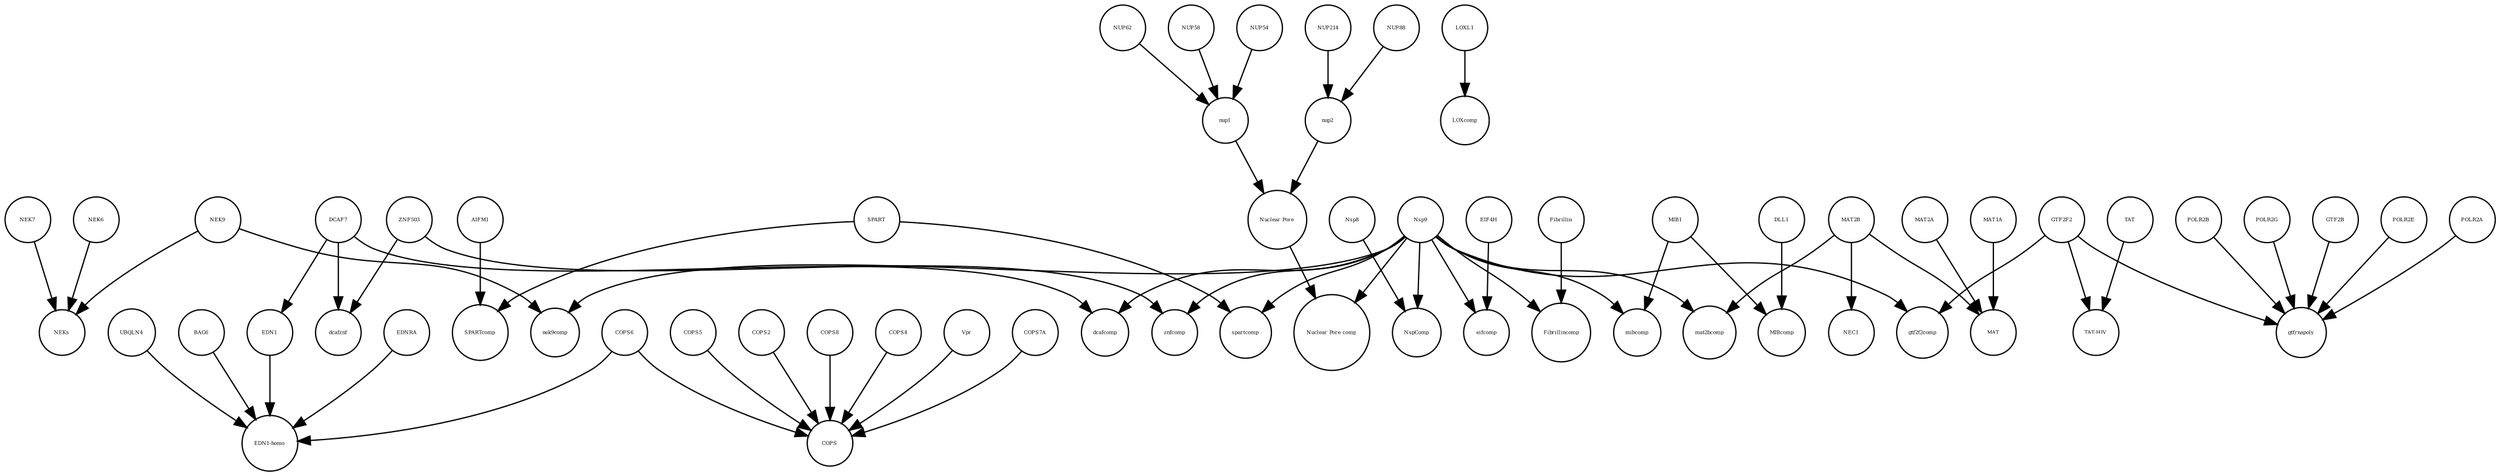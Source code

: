 strict digraph  {
NUP58 [annotation=urn_miriam_uniprot_Q9BVL2, bipartite=0, cls=macromolecule, fontsize=4, label=NUP58, shape=circle];
DCAF7 [annotation="urn_miriam_uniprot_P61962|urn_miriam_pubmed_16887337|urn_miriam_pubmed_16949367", bipartite=0, cls=macromolecule, fontsize=4, label=DCAF7, shape=circle];
EDN1 [annotation=urn_miriam_uniprot_P05305, bipartite=0, cls=macromolecule, fontsize=4, label=EDN1, shape=circle];
nek9comp [annotation="", bipartite=0, cls=complex, fontsize=4, label=nek9comp, shape=circle];
NUP54 [annotation=urn_miriam_uniprot_Q7Z3B4, bipartite=0, cls=macromolecule, fontsize=4, label=NUP54, shape=circle];
dcafcomp [annotation="", bipartite=0, cls=complex, fontsize=4, label=dcafcomp, shape=circle];
nup1 [annotation="", bipartite=0, cls=complex, fontsize=4, label=nup1, shape=circle];
spartcomp [annotation="", bipartite=0, cls=complex, fontsize=4, label=spartcomp, shape=circle];
Nsp9 [annotation="urn_miriam_uniprot_P0DTD1|urn_miriam_ncbiprotein_YP_009725305", bipartite=0, cls=macromolecule, fontsize=4, label=Nsp9, shape=circle];
mibcomp [annotation="", bipartite=0, cls=complex, fontsize=4, label=mibcomp, shape=circle];
NUP62 [annotation=urn_miriam_uniprot_P37198, bipartite=0, cls=macromolecule, fontsize=4, label=NUP62, shape=circle];
POLR2A [annotation=urn_miriam_uniprot_P30876, bipartite=0, cls=macromolecule, fontsize=4, label=POLR2A, shape=circle];
COPS [annotation="", bipartite=0, cls=complex, fontsize=4, label=COPS, shape=circle];
COPS5 [annotation="", bipartite=0, cls=macromolecule, fontsize=4, label=COPS5, shape=circle];
COPS2 [annotation="", bipartite=0, cls=macromolecule, fontsize=4, label=COPS2, shape=circle];
MIB1 [annotation="urn_miriam_uniprot_Q86YT6|urn_miriam_pubmed_24185901", bipartite=0, cls=macromolecule, fontsize=4, label=MIB1, shape=circle];
POLR2B [annotation="", bipartite=0, cls=macromolecule, fontsize=4, label=POLR2B, shape=circle];
SPARTcomp [annotation="", bipartite=0, cls=complex, fontsize=4, label=SPARTcomp, shape=circle];
NEC1 [annotation="", bipartite=0, cls=complex, fontsize=4, label=NEC1, shape=circle];
SPART [annotation=urn_miriam_uniprot_Q8N0X7, bipartite=0, cls=macromolecule, fontsize=4, label=SPART, shape=circle];
"TAT-HIV" [annotation="", bipartite=0, cls=complex, fontsize=4, label="TAT-HIV", shape=circle];
COPS8 [annotation="", bipartite=0, cls=macromolecule, fontsize=4, label=COPS8, shape=circle];
POLR2G [annotation="", bipartite=0, cls=macromolecule, fontsize=4, label=POLR2G, shape=circle];
NEK7 [annotation="", bipartite=0, cls=macromolecule, fontsize=4, label=NEK7, shape=circle];
MAT2B [annotation="urn_miriam_uniprot_Q9NZL9|urn_miriam_pubmed_10644686|urn_miriam_pubmed_23189196|urn_miriam_pubmed_25075345|urn_miriam_pubmed_23425511", bipartite=0, cls=macromolecule, fontsize=4, label=MAT2B, shape=circle];
GTF2B [annotation="", bipartite=0, cls=macromolecule, fontsize=4, label=GTF2B, shape=circle];
COPS6 [annotation="", bipartite=0, cls=macromolecule, fontsize=4, label=COPS6, shape=circle];
Nsp8 [annotation="urn_miriam_uniprot_P0DTD1|urn_miriam_ncbiprotein_YP_009725304", bipartite=0, cls=macromolecule, fontsize=4, label=Nsp8, shape=circle];
mat2bcomp [annotation="", bipartite=0, cls=complex, fontsize=4, label=mat2bcomp, shape=circle];
LOXL1 [annotation="", bipartite=0, cls=macromolecule, fontsize=4, label=LOXL1, shape=circle];
DLL1 [annotation="", bipartite=0, cls=macromolecule, fontsize=4, label=DLL1, shape=circle];
"EDN1-homo" [annotation="", bipartite=0, cls=complex, fontsize=4, label="EDN1-homo", shape=circle];
COPS4 [annotation="", bipartite=0, cls=macromolecule, fontsize=4, label=COPS4, shape=circle];
LOXcomp [annotation="", bipartite=0, cls=complex, fontsize=4, label=LOXcomp, shape=circle];
NspComp [annotation="", bipartite=0, cls=complex, fontsize=4, label=NspComp, shape=circle];
EIF4H [annotation="urn_miriam_uniprot_Q15056|urn_miriam_pubmed_10585411|urn_miriam_pubmed_11418588", bipartite=0, cls=macromolecule, fontsize=4, label=EIF4H, shape=circle];
MIBcomp [annotation="", bipartite=0, cls=complex, fontsize=4, label=MIBcomp, shape=circle];
Vpr [annotation="", bipartite=0, cls=macromolecule, fontsize=4, label=Vpr, shape=circle];
znfcomp [annotation="", bipartite=0, cls=complex, fontsize=4, label=znfcomp, shape=circle];
"Nuclear Pore comp" [annotation="", bipartite=0, cls=complex, fontsize=4, label="Nuclear Pore comp", shape=circle];
Fibrillin [annotation="", bipartite=0, cls=complex, fontsize=4, label=Fibrillin, shape=circle];
BAG6 [annotation="", bipartite=0, cls=macromolecule, fontsize=4, label=BAG6, shape=circle];
dcafznf [annotation="", bipartite=0, cls=complex, fontsize=4, label=dcafznf, shape=circle];
MAT [annotation="", bipartite=0, cls=complex, fontsize=4, label=MAT, shape=circle];
nup2 [annotation="", bipartite=0, cls=complex, fontsize=4, label=nup2, shape=circle];
TAT [annotation="", bipartite=0, cls=macromolecule, fontsize=4, label=TAT, shape=circle];
COPS7A [annotation="", bipartite=0, cls=macromolecule, fontsize=4, label=COPS7A, shape=circle];
"Nuclear Pore" [annotation="", bipartite=0, cls=complex, fontsize=4, label="Nuclear Pore", shape=circle];
EDNRA [annotation="", bipartite=0, cls=macromolecule, fontsize=4, label=EDNRA, shape=circle];
GTF2F2 [annotation="urn_miriam_uniprot_P13984|urn_miriam_pubmed_10428810", bipartite=0, cls=macromolecule, fontsize=4, label=GTF2F2, shape=circle];
NUP214 [annotation=urn_miriam_uniprot_P35658, bipartite=0, cls=macromolecule, fontsize=4, label=NUP214, shape=circle];
eifcomp [annotation="", bipartite=0, cls=complex, fontsize=4, label=eifcomp, shape=circle];
AIFM1 [annotation="", bipartite=0, cls=macromolecule, fontsize=4, label=AIFM1, shape=circle];
MAT2A [annotation="", bipartite=0, cls=macromolecule, fontsize=4, label=MAT2A, shape=circle];
gtf2f2comp [annotation="", bipartite=0, cls=complex, fontsize=4, label=gtf2f2comp, shape=circle];
NEK9 [annotation=urn_miriam_uniprot_Q8TD19, bipartite=0, cls=macromolecule, fontsize=4, label=NEK9, shape=circle];
ZNF503 [annotation=urn_miriam_uniprot_Q96F45, bipartite=0, cls=macromolecule, fontsize=4, label=ZNF503, shape=circle];
gtfrnapoly [annotation="", bipartite=0, cls=complex, fontsize=4, label=gtfrnapoly, shape=circle];
NUP88 [annotation="urn_miriam_uniprot_Q99567|urn_miriam_pubmed_30543681", bipartite=0, cls=macromolecule, fontsize=4, label=NUP88, shape=circle];
NEK6 [annotation="", bipartite=0, cls=macromolecule, fontsize=4, label=NEK6, shape=circle];
NEKs [annotation="", bipartite=0, cls=complex, fontsize=4, label=NEKs, shape=circle];
POLR2E [annotation="", bipartite=0, cls=macromolecule, fontsize=4, label=POLR2E, shape=circle];
UBQLN4 [annotation="", bipartite=0, cls=macromolecule, fontsize=4, label=UBQLN4, shape=circle];
MAT1A [annotation="", bipartite=0, cls=macromolecule, fontsize=4, label=MAT1A, shape=circle];
Fibrillincomp [annotation="", bipartite=0, cls=complex, fontsize=4, label=Fibrillincomp, shape=circle];
NUP58 -> nup1  [annotation="", interaction_type=production];
DCAF7 -> dcafznf  [annotation="", interaction_type=production];
DCAF7 -> dcafcomp  [annotation="", interaction_type=production];
DCAF7 -> EDN1  [annotation=urn_miriam_pubmed_27880803, interaction_type=catalysis];
EDN1 -> "EDN1-homo"  [annotation="", interaction_type=production];
NUP54 -> nup1  [annotation="", interaction_type=production];
nup1 -> "Nuclear Pore"  [annotation="", interaction_type=production];
Nsp9 -> Fibrillincomp  [annotation="", interaction_type=production];
Nsp9 -> dcafcomp  [annotation="", interaction_type=production];
Nsp9 -> mat2bcomp  [annotation="", interaction_type=production];
Nsp9 -> mibcomp  [annotation="", interaction_type=production];
Nsp9 -> "Nuclear Pore comp"  [annotation="", interaction_type=production];
Nsp9 -> spartcomp  [annotation="", interaction_type=production];
Nsp9 -> znfcomp  [annotation="", interaction_type=production];
Nsp9 -> gtf2f2comp  [annotation="", interaction_type=production];
Nsp9 -> eifcomp  [annotation="", interaction_type=production];
Nsp9 -> nek9comp  [annotation="", interaction_type=production];
Nsp9 -> NspComp  [annotation="", interaction_type=production];
NUP62 -> nup1  [annotation="", interaction_type=production];
POLR2A -> gtfrnapoly  [annotation="", interaction_type=production];
COPS5 -> COPS  [annotation="", interaction_type=production];
COPS2 -> COPS  [annotation="", interaction_type=production];
MIB1 -> mibcomp  [annotation="", interaction_type=production];
MIB1 -> MIBcomp  [annotation="", interaction_type=production];
POLR2B -> gtfrnapoly  [annotation="", interaction_type=production];
SPART -> spartcomp  [annotation="", interaction_type=production];
SPART -> SPARTcomp  [annotation="", interaction_type=production];
COPS8 -> COPS  [annotation="", interaction_type=production];
POLR2G -> gtfrnapoly  [annotation="", interaction_type=production];
NEK7 -> NEKs  [annotation="", interaction_type=production];
MAT2B -> NEC1  [annotation="", interaction_type=production];
MAT2B -> MAT  [annotation="", interaction_type=production];
MAT2B -> mat2bcomp  [annotation="", interaction_type=production];
GTF2B -> gtfrnapoly  [annotation="", interaction_type=production];
COPS6 -> COPS  [annotation="", interaction_type=production];
COPS6 -> "EDN1-homo"  [annotation="", interaction_type=production];
Nsp8 -> NspComp  [annotation="", interaction_type=production];
LOXL1 -> LOXcomp  [annotation="", interaction_type=production];
DLL1 -> MIBcomp  [annotation="", interaction_type=production];
COPS4 -> COPS  [annotation="", interaction_type=production];
EIF4H -> eifcomp  [annotation="", interaction_type=production];
Vpr -> COPS  [annotation="", interaction_type=production];
Fibrillin -> Fibrillincomp  [annotation="", interaction_type=production];
BAG6 -> "EDN1-homo"  [annotation="", interaction_type=production];
nup2 -> "Nuclear Pore"  [annotation="", interaction_type=production];
TAT -> "TAT-HIV"  [annotation="", interaction_type=production];
COPS7A -> COPS  [annotation="", interaction_type=production];
"Nuclear Pore" -> "Nuclear Pore comp"  [annotation="", interaction_type=production];
EDNRA -> "EDN1-homo"  [annotation="", interaction_type=production];
GTF2F2 -> gtfrnapoly  [annotation="", interaction_type=production];
GTF2F2 -> "TAT-HIV"  [annotation="", interaction_type=production];
GTF2F2 -> gtf2f2comp  [annotation="", interaction_type=production];
NUP214 -> nup2  [annotation="", interaction_type=production];
AIFM1 -> SPARTcomp  [annotation="", interaction_type=production];
MAT2A -> MAT  [annotation="", interaction_type=production];
NEK9 -> NEKs  [annotation="", interaction_type=production];
NEK9 -> nek9comp  [annotation="", interaction_type=production];
ZNF503 -> dcafznf  [annotation="", interaction_type=production];
ZNF503 -> znfcomp  [annotation="", interaction_type=production];
NUP88 -> nup2  [annotation="", interaction_type=production];
NEK6 -> NEKs  [annotation="", interaction_type=production];
POLR2E -> gtfrnapoly  [annotation="", interaction_type=production];
UBQLN4 -> "EDN1-homo"  [annotation="", interaction_type=production];
MAT1A -> MAT  [annotation="", interaction_type=production];
}
